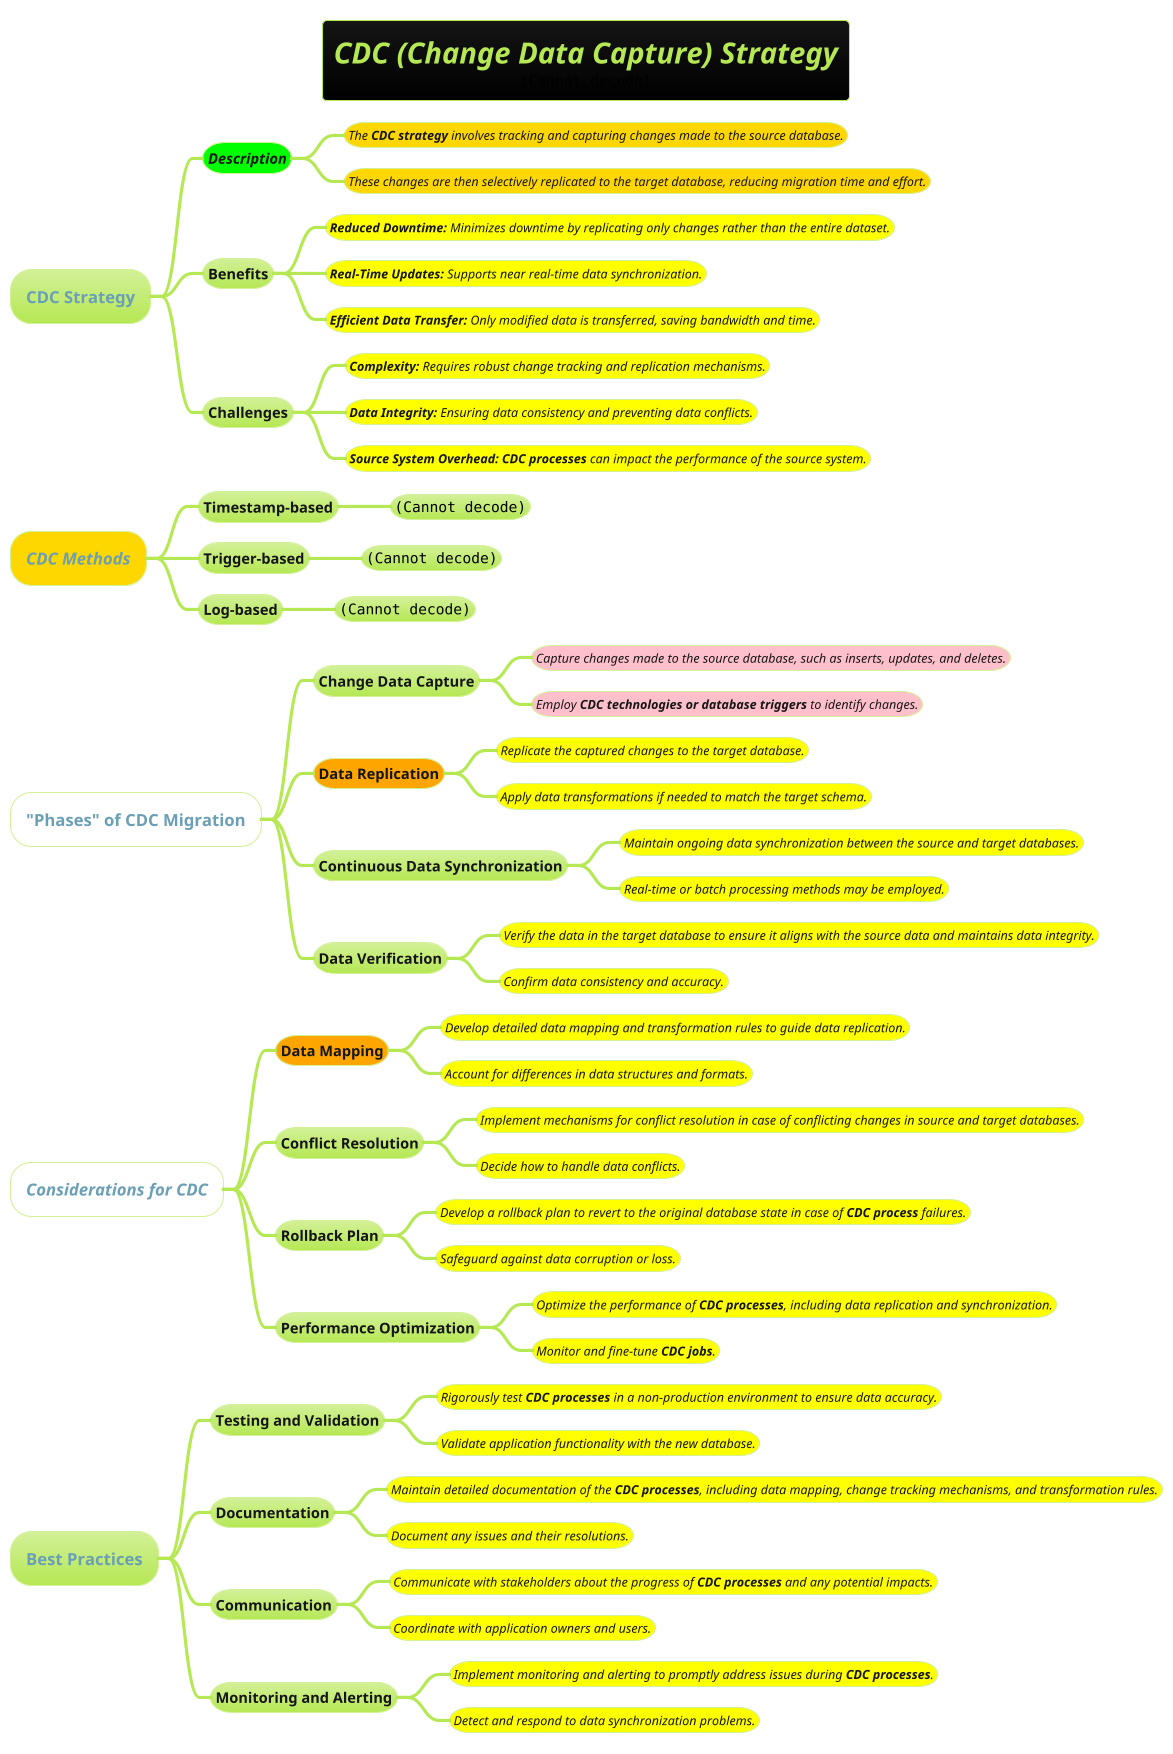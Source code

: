 @startmindmap
title =<i>CDC (Change Data Capture) Strategy\n<img:images/img_3.png{scale=.85}>
!theme hacker

* CDC Strategy
**[#lime] <i>Description
***[#gold] <i><size:12>The **CDC strategy** involves tracking and capturing changes made to the source database.
***[#gold] <i><size:12>These changes are then selectively replicated to the target database, reducing migration time and effort.

** Benefits
***[#yellow] <i><size:12>**Reduced Downtime: **Minimizes downtime by replicating only changes rather than the entire dataset.
***[#yellow] <i><size:12>**Real-Time Updates:** Supports near real-time data synchronization.
***[#yellow] <i><size:12>**Efficient Data Transfer:** Only modified data is transferred, saving bandwidth and time.

** Challenges
***[#yellow] <i><size:12>**Complexity:** Requires robust change tracking and replication mechanisms.
***[#yellow] <i><size:12>**Data Integrity:** Ensuring data consistency and preventing data conflicts.
***[#yellow] <i><size:12>**Source System Overhead:** **CDC processes** can impact the performance of the source system.

*[#gold] <i>**CDC Methods**
** Timestamp-based
*** <img:images/img_6.png{scale=.5}>
** Trigger-based
*** <img:images/img_5.png{scale=.5}>
** Log-based
*** <img:images/img_4.png{scale=.5}>

*[#white] "Phases" of **CDC Migration**
** Change Data Capture
***[#pink] <i><size:12>Capture changes made to the source database, such as inserts, updates, and deletes.
***[#pink] <i><size:12>Employ **CDC technologies or database triggers** to identify changes.

**[#orange] Data Replication
***[#yellow] <i><size:12>Replicate the captured changes to the target database.
***[#yellow] <i><size:12>Apply data transformations if needed to match the target schema.

** Continuous Data Synchronization
***[#yellow] <i><size:12>Maintain ongoing data synchronization between the source and target databases.
***[#yellow] <i><size:12>Real-time or batch processing methods may be employed.

** Data Verification
***[#yellow] <i><size:12>Verify the data in the target database to ensure it aligns with the source data and maintains data integrity.
***[#yellow] <i><size:12>Confirm data consistency and accuracy.

*[#white] <i>Considerations for **CDC**
**[#orange] Data Mapping
***[#yellow] <i><size:12>Develop detailed data mapping and transformation rules to guide data replication.
***[#yellow] <i><size:12>Account for differences in data structures and formats.

** Conflict Resolution
***[#yellow] <i><size:12>Implement mechanisms for conflict resolution in case of conflicting changes in source and target databases.
***[#yellow] <i><size:12>Decide how to handle data conflicts.

** Rollback Plan
***[#yellow] <i><size:12>Develop a rollback plan to revert to the original database state in case of **CDC process** failures.
***[#yellow] <i><size:12>Safeguard against data corruption or loss.

** Performance Optimization
***[#yellow] <i><size:12>Optimize the performance of **CDC processes**, including data replication and synchronization.
***[#yellow] <i><size:12>Monitor and fine-tune **CDC jobs**.

* Best Practices
** Testing and Validation
***[#yellow] <i><size:12>Rigorously test **CDC processes** in a non-production environment to ensure data accuracy.
***[#yellow] <i><size:12>Validate application functionality with the new database.

** Documentation
***[#yellow] <i><size:12>Maintain detailed documentation of the **CDC processes**, including data mapping, change tracking mechanisms, and transformation rules.
***[#yellow] <i><size:12>Document any issues and their resolutions.

** Communication
***[#yellow] <i><size:12>Communicate with stakeholders about the progress of **CDC processes** and any potential impacts.
***[#yellow] <i><size:12>Coordinate with application owners and users.

** Monitoring and Alerting
***[#yellow] <i><size:12>Implement monitoring and alerting to promptly address issues during **CDC processes**.
***[#yellow] <i><size:12>Detect and respond to data synchronization problems.

@endmindmap
